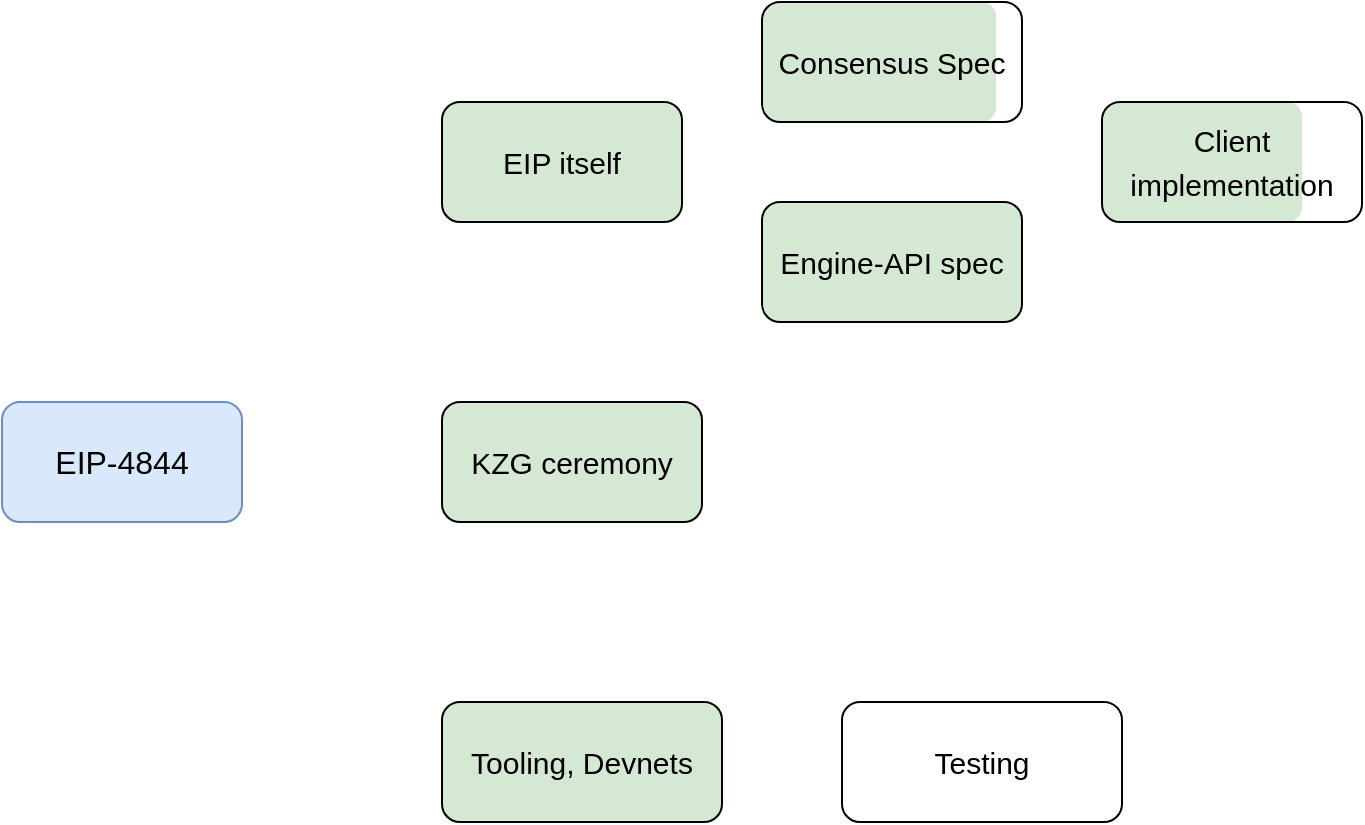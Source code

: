 <mxfile version="20.7.4" type="github">
  <diagram id="xjxomUsJOC9vYhl664Ct" name="Page-1">
    <mxGraphModel dx="1739" dy="585" grid="1" gridSize="10" guides="1" tooltips="1" connect="1" arrows="1" fold="1" page="1" pageScale="1" pageWidth="850" pageHeight="1100" math="0" shadow="0">
      <root>
        <mxCell id="0" />
        <mxCell id="1" parent="0" />
        <object label="" id="xy5AybyZS4DWEqt7mpqy-21">
          <mxCell style="rounded=1;whiteSpace=wrap;html=1;fontSize=16;labelBackgroundColor=none;glass=0;sketch=0;shadow=0;gradientDirection=east;fillStyle=auto;fillOpacity=100;imageWidth=24;arcSize=12;absoluteArcSize=0;overflow=visible;noLabel=0;resizeWidth=0;strokeOpacity=100;direction=east;portConstraintRotation=0;fixDash=0;dropTarget=0;metaEdit=0;backgroundOutline=0;autosize=0;imageAspect=1;fillColor=#d5e8d4;strokeWidth=1;strokeColor=none;" vertex="1" parent="1">
            <mxGeometry x="250" y="560" width="100" height="60" as="geometry" />
          </mxCell>
        </object>
        <mxCell id="xy5AybyZS4DWEqt7mpqy-13" value="&lt;font style=&quot;font-size: 15px;&quot;&gt;Client implementation&lt;/font&gt;" style="rounded=1;whiteSpace=wrap;html=1;fontSize=18;fillColor=none;" vertex="1" parent="1">
          <mxGeometry x="250" y="560" width="130" height="60" as="geometry" />
        </mxCell>
        <object label="" id="xy5AybyZS4DWEqt7mpqy-23">
          <mxCell style="rounded=1;whiteSpace=wrap;html=1;fontSize=16;labelBackgroundColor=none;glass=0;sketch=0;shadow=0;gradientDirection=east;fillStyle=auto;fillOpacity=100;imageWidth=24;arcSize=12;absoluteArcSize=0;overflow=visible;noLabel=0;resizeWidth=0;strokeOpacity=100;direction=east;portConstraintRotation=0;fixDash=0;dropTarget=0;metaEdit=0;backgroundOutline=0;autosize=0;imageAspect=1;fillColor=#d5e8d4;strokeWidth=1;strokeColor=none;" vertex="1" parent="1">
            <mxGeometry x="-80" y="860" width="140" height="60" as="geometry" />
          </mxCell>
        </object>
        <object label="" id="xy5AybyZS4DWEqt7mpqy-22">
          <mxCell style="rounded=1;whiteSpace=wrap;html=1;fontSize=16;labelBackgroundColor=none;glass=0;sketch=0;shadow=0;gradientDirection=east;fillStyle=auto;fillOpacity=100;imageWidth=24;arcSize=12;absoluteArcSize=0;overflow=visible;noLabel=0;resizeWidth=0;strokeOpacity=100;direction=east;portConstraintRotation=0;fixDash=0;dropTarget=0;metaEdit=0;backgroundOutline=0;autosize=0;imageAspect=1;fillColor=#d5e8d4;strokeWidth=1;strokeColor=none;" vertex="1" parent="1">
            <mxGeometry x="-80" y="710" width="130" height="60" as="geometry" />
          </mxCell>
        </object>
        <object label="" id="xy5AybyZS4DWEqt7mpqy-18">
          <mxCell style="rounded=1;whiteSpace=wrap;html=1;fontSize=16;labelBackgroundColor=none;glass=0;sketch=0;shadow=0;gradientDirection=east;fillStyle=auto;fillOpacity=100;imageWidth=24;arcSize=12;absoluteArcSize=0;overflow=visible;noLabel=0;resizeWidth=0;strokeOpacity=100;direction=east;portConstraintRotation=0;fixDash=0;dropTarget=0;metaEdit=0;backgroundOutline=0;autosize=0;imageAspect=1;fillColor=#d5e8d4;strokeWidth=1;strokeColor=none;" vertex="1" parent="1">
            <mxGeometry x="80" y="510" width="117" height="60" as="geometry" />
          </mxCell>
        </object>
        <mxCell id="xy5AybyZS4DWEqt7mpqy-10" value="&lt;font style=&quot;font-size: 15px;&quot;&gt;Consensus Spec&lt;/font&gt;" style="rounded=1;whiteSpace=wrap;html=1;fontSize=18;fillColor=none;" vertex="1" parent="1">
          <mxGeometry x="80" y="510" width="130" height="60" as="geometry" />
        </mxCell>
        <object label="" id="xy5AybyZS4DWEqt7mpqy-20">
          <mxCell style="rounded=1;whiteSpace=wrap;html=1;fontSize=16;labelBackgroundColor=none;glass=0;sketch=0;shadow=0;gradientDirection=east;fillStyle=auto;fillOpacity=100;imageWidth=24;arcSize=12;absoluteArcSize=0;overflow=visible;noLabel=0;resizeWidth=0;strokeOpacity=100;direction=east;portConstraintRotation=0;fixDash=0;dropTarget=0;metaEdit=0;backgroundOutline=0;autosize=0;imageAspect=1;fillColor=#d5e8d4;strokeWidth=1;strokeColor=none;" vertex="1" parent="1">
            <mxGeometry x="80" y="610" width="130" height="60" as="geometry" />
          </mxCell>
        </object>
        <object label="" id="xy5AybyZS4DWEqt7mpqy-17">
          <mxCell style="rounded=1;whiteSpace=wrap;html=1;fontSize=16;labelBackgroundColor=none;glass=0;sketch=0;shadow=0;gradientDirection=east;fillStyle=auto;fillOpacity=100;imageWidth=24;arcSize=12;absoluteArcSize=0;overflow=visible;noLabel=0;resizeWidth=0;strokeOpacity=100;direction=east;portConstraintRotation=0;fixDash=0;dropTarget=0;metaEdit=0;backgroundOutline=0;autosize=0;imageAspect=1;fillColor=#d5e8d4;strokeWidth=1;strokeColor=none;" vertex="1" parent="1">
            <mxGeometry x="-80" y="560" width="120" height="60" as="geometry" />
          </mxCell>
        </object>
        <mxCell id="xy5AybyZS4DWEqt7mpqy-1" value="&lt;font style=&quot;font-size: 16px;&quot;&gt;EIP-4844&lt;/font&gt;" style="rounded=1;whiteSpace=wrap;html=1;fillColor=#dae8fc;strokeColor=#6c8ebf;" vertex="1" parent="1">
          <mxGeometry x="-300" y="710" width="120" height="60" as="geometry" />
        </mxCell>
        <mxCell id="xy5AybyZS4DWEqt7mpqy-9" value="&lt;font style=&quot;font-size: 15px;&quot;&gt;EIP itself&lt;/font&gt;" style="rounded=1;whiteSpace=wrap;html=1;fontSize=18;fillColor=none;" vertex="1" parent="1">
          <mxGeometry x="-80" y="560" width="120" height="60" as="geometry" />
        </mxCell>
        <mxCell id="xy5AybyZS4DWEqt7mpqy-11" value="&lt;span style=&quot;font-size: 15px;&quot;&gt;Engine-API spec&lt;/span&gt;" style="rounded=1;whiteSpace=wrap;html=1;fontSize=18;fillColor=none;" vertex="1" parent="1">
          <mxGeometry x="80" y="610" width="130" height="60" as="geometry" />
        </mxCell>
        <mxCell id="xy5AybyZS4DWEqt7mpqy-14" value="&lt;font style=&quot;font-size: 15px;&quot;&gt;KZG ceremony&lt;/font&gt;" style="rounded=1;whiteSpace=wrap;html=1;fontSize=18;fillColor=none;" vertex="1" parent="1">
          <mxGeometry x="-80" y="710" width="130" height="60" as="geometry" />
        </mxCell>
        <mxCell id="xy5AybyZS4DWEqt7mpqy-15" value="&lt;font style=&quot;font-size: 15px;&quot;&gt;Tooling, Devnets&lt;/font&gt;" style="rounded=1;whiteSpace=wrap;html=1;fontSize=18;fillColor=none;" vertex="1" parent="1">
          <mxGeometry x="-80" y="860" width="140" height="60" as="geometry" />
        </mxCell>
        <mxCell id="xy5AybyZS4DWEqt7mpqy-16" value="&lt;font style=&quot;font-size: 15px;&quot;&gt;Testing&lt;/font&gt;" style="rounded=1;whiteSpace=wrap;html=1;fontSize=18;fillColor=none;" vertex="1" parent="1">
          <mxGeometry x="120" y="860" width="140" height="60" as="geometry" />
        </mxCell>
      </root>
    </mxGraphModel>
  </diagram>
</mxfile>
